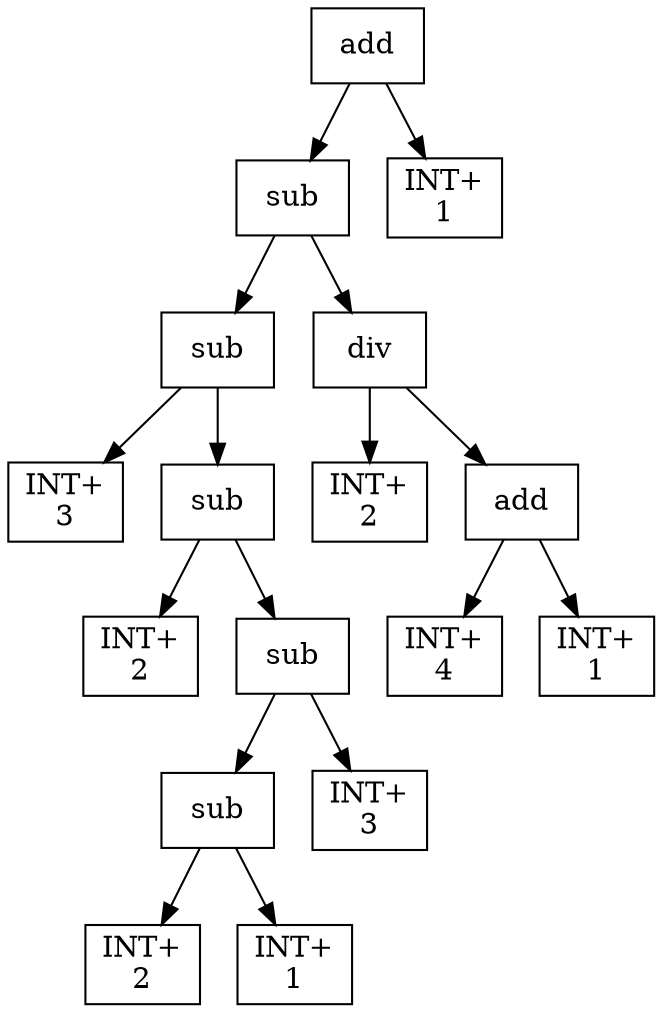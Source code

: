 digraph expr {
  node [shape=box];
  n1 [label="add"];
  n2 [label="sub"];
  n3 [label="sub"];
  n4 [label="INT+\n3"];
  n5 [label="sub"];
  n6 [label="INT+\n2"];
  n7 [label="sub"];
  n8 [label="sub"];
  n9 [label="INT+\n2"];
  n10 [label="INT+\n1"];
  n8 -> n9;
  n8 -> n10;
  n11 [label="INT+\n3"];
  n7 -> n8;
  n7 -> n11;
  n5 -> n6;
  n5 -> n7;
  n3 -> n4;
  n3 -> n5;
  n12 [label="div"];
  n13 [label="INT+\n2"];
  n14 [label="add"];
  n15 [label="INT+\n4"];
  n16 [label="INT+\n1"];
  n14 -> n15;
  n14 -> n16;
  n12 -> n13;
  n12 -> n14;
  n2 -> n3;
  n2 -> n12;
  n17 [label="INT+\n1"];
  n1 -> n2;
  n1 -> n17;
}